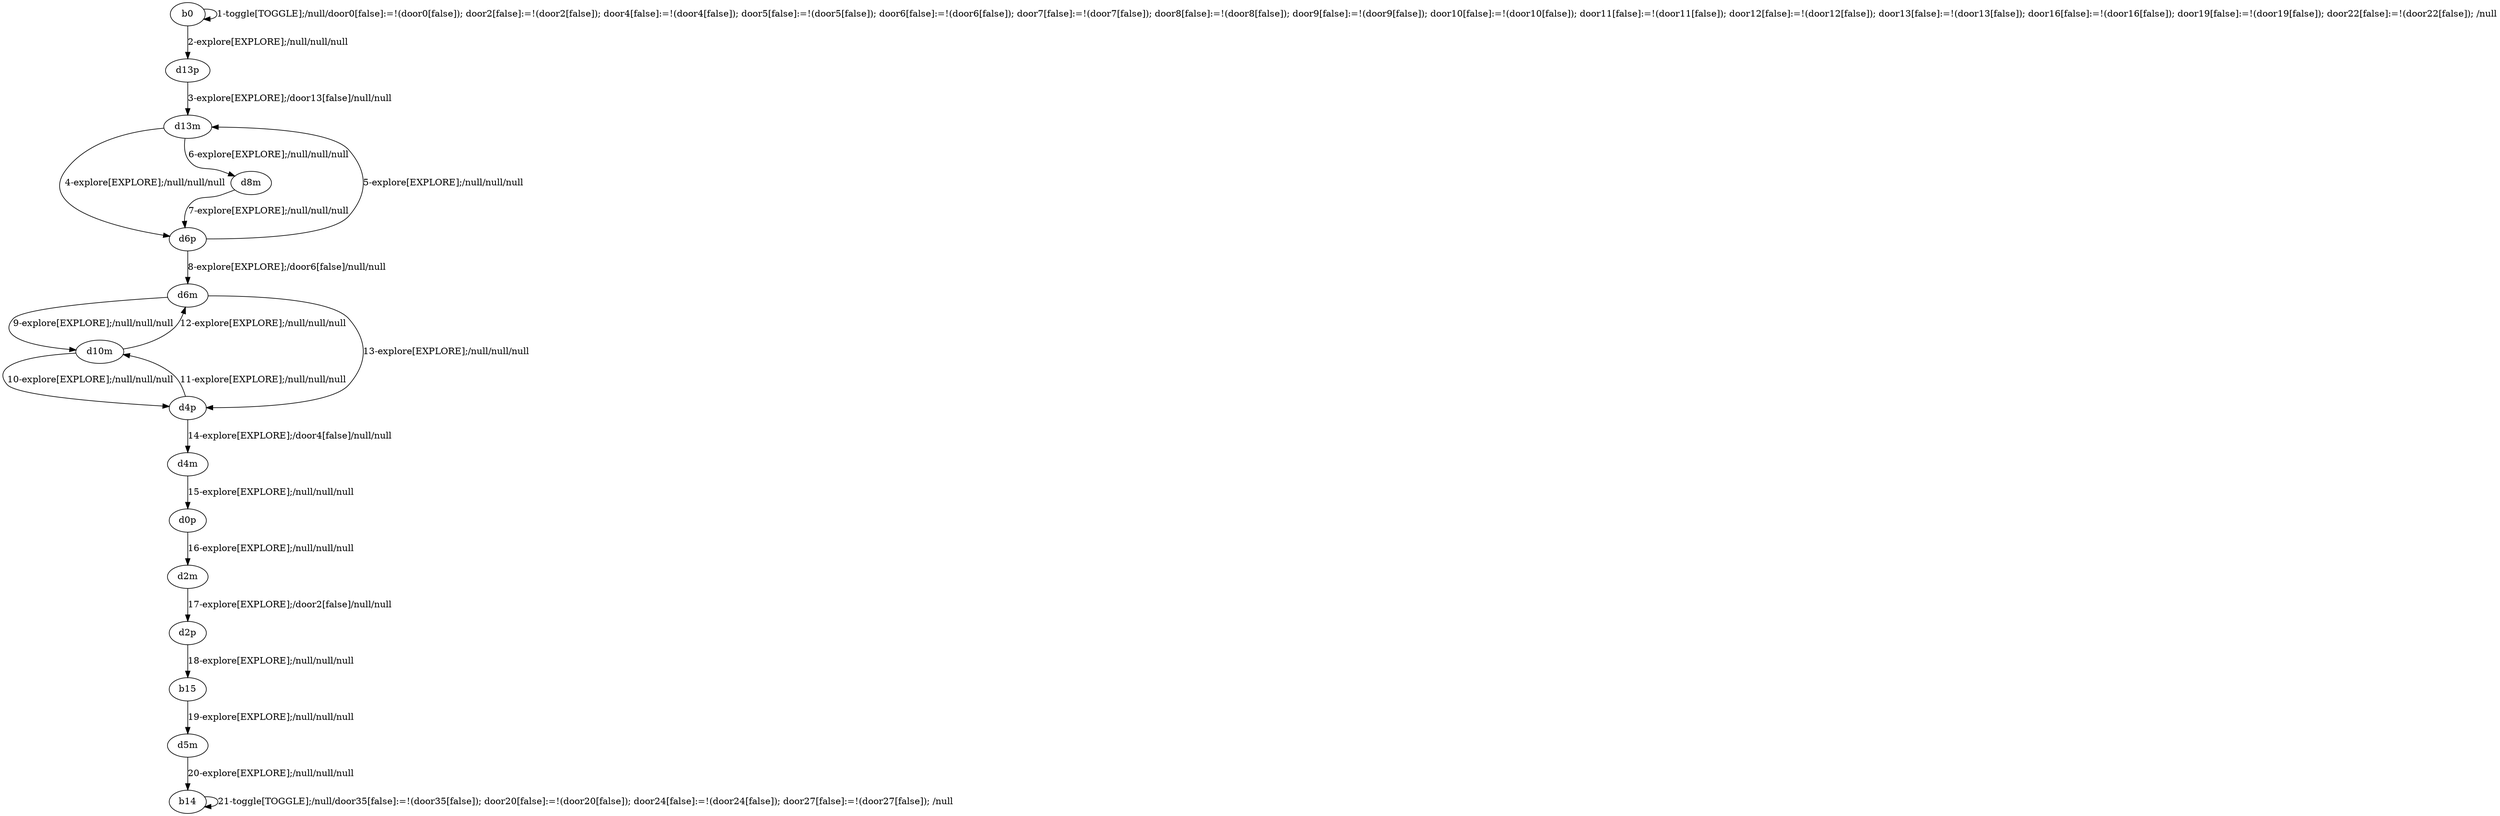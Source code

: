 # Total number of goals covered by this test: 1
# b14 --> b14

digraph g {
"b0" -> "b0" [label = "1-toggle[TOGGLE];/null/door0[false]:=!(door0[false]); door2[false]:=!(door2[false]); door4[false]:=!(door4[false]); door5[false]:=!(door5[false]); door6[false]:=!(door6[false]); door7[false]:=!(door7[false]); door8[false]:=!(door8[false]); door9[false]:=!(door9[false]); door10[false]:=!(door10[false]); door11[false]:=!(door11[false]); door12[false]:=!(door12[false]); door13[false]:=!(door13[false]); door16[false]:=!(door16[false]); door19[false]:=!(door19[false]); door22[false]:=!(door22[false]); /null"];
"b0" -> "d13p" [label = "2-explore[EXPLORE];/null/null/null"];
"d13p" -> "d13m" [label = "3-explore[EXPLORE];/door13[false]/null/null"];
"d13m" -> "d6p" [label = "4-explore[EXPLORE];/null/null/null"];
"d6p" -> "d13m" [label = "5-explore[EXPLORE];/null/null/null"];
"d13m" -> "d8m" [label = "6-explore[EXPLORE];/null/null/null"];
"d8m" -> "d6p" [label = "7-explore[EXPLORE];/null/null/null"];
"d6p" -> "d6m" [label = "8-explore[EXPLORE];/door6[false]/null/null"];
"d6m" -> "d10m" [label = "9-explore[EXPLORE];/null/null/null"];
"d10m" -> "d4p" [label = "10-explore[EXPLORE];/null/null/null"];
"d4p" -> "d10m" [label = "11-explore[EXPLORE];/null/null/null"];
"d10m" -> "d6m" [label = "12-explore[EXPLORE];/null/null/null"];
"d6m" -> "d4p" [label = "13-explore[EXPLORE];/null/null/null"];
"d4p" -> "d4m" [label = "14-explore[EXPLORE];/door4[false]/null/null"];
"d4m" -> "d0p" [label = "15-explore[EXPLORE];/null/null/null"];
"d0p" -> "d2m" [label = "16-explore[EXPLORE];/null/null/null"];
"d2m" -> "d2p" [label = "17-explore[EXPLORE];/door2[false]/null/null"];
"d2p" -> "b15" [label = "18-explore[EXPLORE];/null/null/null"];
"b15" -> "d5m" [label = "19-explore[EXPLORE];/null/null/null"];
"d5m" -> "b14" [label = "20-explore[EXPLORE];/null/null/null"];
"b14" -> "b14" [label = "21-toggle[TOGGLE];/null/door35[false]:=!(door35[false]); door20[false]:=!(door20[false]); door24[false]:=!(door24[false]); door27[false]:=!(door27[false]); /null"];
}